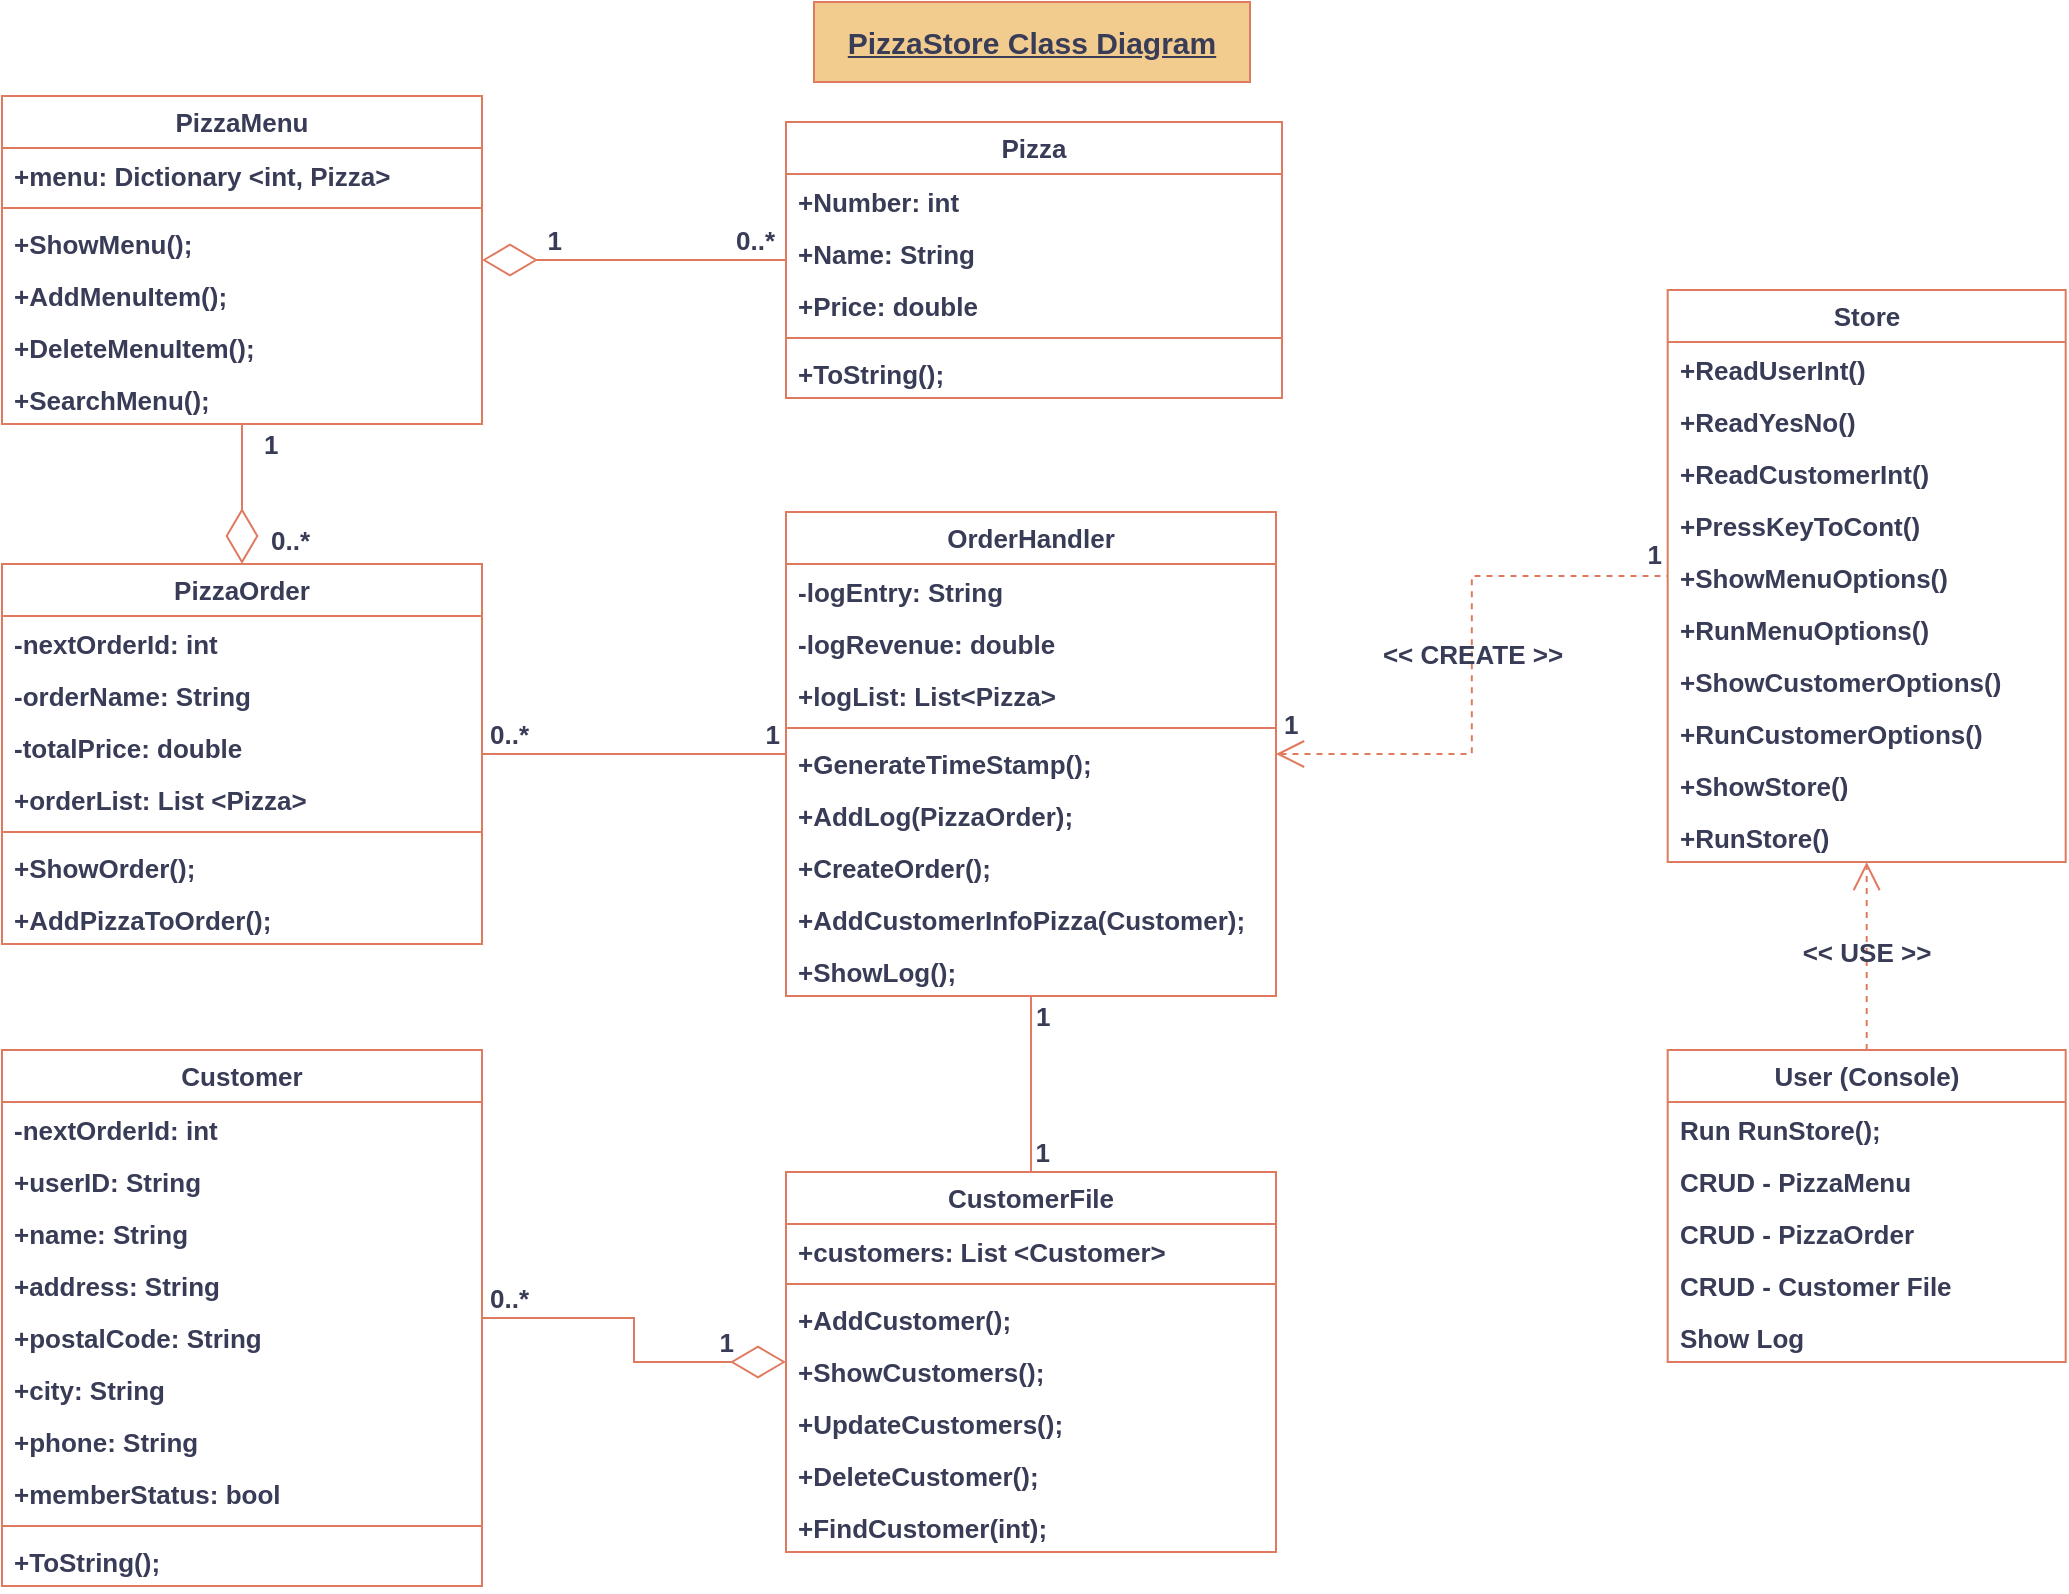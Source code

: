 <mxfile version="22.0.8" type="github">
  <diagram id="C5RBs43oDa-KdzZeNtuy" name="Page-1">
    <mxGraphModel dx="1037" dy="945" grid="1" gridSize="10" guides="1" tooltips="1" connect="1" arrows="1" fold="1" page="1" pageScale="1" pageWidth="1169" pageHeight="827" math="0" shadow="0">
      <root>
        <mxCell id="WIyWlLk6GJQsqaUBKTNV-0" />
        <mxCell id="WIyWlLk6GJQsqaUBKTNV-1" parent="WIyWlLk6GJQsqaUBKTNV-0" />
        <mxCell id="Lri-4pAWPh4FQ8ncXx80-12" value="Pizza" style="swimlane;fontStyle=1;childLayout=stackLayout;horizontal=1;startSize=26;fillColor=none;horizontalStack=0;resizeParent=1;resizeParentMax=0;resizeLast=0;collapsible=1;marginBottom=0;whiteSpace=wrap;html=1;fontSize=13;spacing=2;rounded=0;labelBackgroundColor=none;strokeColor=#E07A5F;fontColor=#393C56;" vertex="1" parent="WIyWlLk6GJQsqaUBKTNV-1">
          <mxGeometry x="462" y="75" width="248" height="138" as="geometry" />
        </mxCell>
        <mxCell id="Lri-4pAWPh4FQ8ncXx80-13" value="+Number: int" style="text;strokeColor=none;fillColor=none;align=left;verticalAlign=top;spacingLeft=4;spacingRight=4;overflow=hidden;rotatable=0;points=[[0,0.5],[1,0.5]];portConstraint=eastwest;whiteSpace=wrap;html=1;fontSize=13;spacing=2;rounded=0;labelBackgroundColor=none;fontColor=#393C56;fontStyle=1" vertex="1" parent="Lri-4pAWPh4FQ8ncXx80-12">
          <mxGeometry y="26" width="248" height="26" as="geometry" />
        </mxCell>
        <mxCell id="Lri-4pAWPh4FQ8ncXx80-14" value="+Name: String" style="text;strokeColor=none;fillColor=none;align=left;verticalAlign=top;spacingLeft=4;spacingRight=4;overflow=hidden;rotatable=0;points=[[0,0.5],[1,0.5]];portConstraint=eastwest;whiteSpace=wrap;html=1;fontSize=13;spacing=2;rounded=0;labelBackgroundColor=none;fontColor=#393C56;fontStyle=1" vertex="1" parent="Lri-4pAWPh4FQ8ncXx80-12">
          <mxGeometry y="52" width="248" height="26" as="geometry" />
        </mxCell>
        <mxCell id="Lri-4pAWPh4FQ8ncXx80-15" value="+Price: double" style="text;strokeColor=none;fillColor=none;align=left;verticalAlign=top;spacingLeft=4;spacingRight=4;overflow=hidden;rotatable=0;points=[[0,0.5],[1,0.5]];portConstraint=eastwest;whiteSpace=wrap;html=1;fontSize=13;spacing=2;rounded=0;labelBackgroundColor=none;fontColor=#393C56;fontStyle=1" vertex="1" parent="Lri-4pAWPh4FQ8ncXx80-12">
          <mxGeometry y="78" width="248" height="26" as="geometry" />
        </mxCell>
        <mxCell id="Lri-4pAWPh4FQ8ncXx80-107" value="" style="line;strokeWidth=1;fillColor=none;align=left;verticalAlign=middle;spacingTop=-1;spacingLeft=3;spacingRight=3;rotatable=0;labelPosition=right;points=[];portConstraint=eastwest;strokeColor=inherit;fontColor=#393C56;" vertex="1" parent="Lri-4pAWPh4FQ8ncXx80-12">
          <mxGeometry y="104" width="248" height="8" as="geometry" />
        </mxCell>
        <mxCell id="Lri-4pAWPh4FQ8ncXx80-108" value="+ToString();" style="text;strokeColor=none;fillColor=none;align=left;verticalAlign=top;spacingLeft=4;spacingRight=4;overflow=hidden;rotatable=0;points=[[0,0.5],[1,0.5]];portConstraint=eastwest;whiteSpace=wrap;html=1;fontSize=13;spacing=2;rounded=0;labelBackgroundColor=none;fontColor=#393C56;fontStyle=1" vertex="1" parent="Lri-4pAWPh4FQ8ncXx80-12">
          <mxGeometry y="112" width="248" height="26" as="geometry" />
        </mxCell>
        <mxCell id="Lri-4pAWPh4FQ8ncXx80-16" value="User (Console)" style="swimlane;fontStyle=1;childLayout=stackLayout;horizontal=1;startSize=26;fillColor=none;horizontalStack=0;resizeParent=1;resizeParentMax=0;resizeLast=0;collapsible=1;marginBottom=0;whiteSpace=wrap;html=1;fontSize=13;spacing=2;rounded=0;labelBackgroundColor=none;strokeColor=#E07A5F;fontColor=#393C56;" vertex="1" parent="WIyWlLk6GJQsqaUBKTNV-1">
          <mxGeometry x="902.84" y="539" width="199" height="156" as="geometry" />
        </mxCell>
        <mxCell id="Lri-4pAWPh4FQ8ncXx80-17" value="Run RunStore();" style="text;strokeColor=none;fillColor=none;align=left;verticalAlign=top;spacingLeft=4;spacingRight=4;overflow=hidden;rotatable=0;points=[[0,0.5],[1,0.5]];portConstraint=eastwest;whiteSpace=wrap;html=1;fontSize=13;spacing=2;rounded=0;labelBackgroundColor=none;fontColor=#393C56;fontStyle=1" vertex="1" parent="Lri-4pAWPh4FQ8ncXx80-16">
          <mxGeometry y="26" width="199" height="26" as="geometry" />
        </mxCell>
        <mxCell id="Lri-4pAWPh4FQ8ncXx80-18" value="CRUD - PizzaMenu" style="text;strokeColor=none;fillColor=none;align=left;verticalAlign=top;spacingLeft=4;spacingRight=4;overflow=hidden;rotatable=0;points=[[0,0.5],[1,0.5]];portConstraint=eastwest;whiteSpace=wrap;html=1;fontSize=13;spacing=2;rounded=0;labelBackgroundColor=none;fontColor=#393C56;fontStyle=1" vertex="1" parent="Lri-4pAWPh4FQ8ncXx80-16">
          <mxGeometry y="52" width="199" height="26" as="geometry" />
        </mxCell>
        <mxCell id="Lri-4pAWPh4FQ8ncXx80-110" value="CRUD - PizzaOrder" style="text;strokeColor=none;fillColor=none;align=left;verticalAlign=top;spacingLeft=4;spacingRight=4;overflow=hidden;rotatable=0;points=[[0,0.5],[1,0.5]];portConstraint=eastwest;whiteSpace=wrap;html=1;fontSize=13;spacing=2;rounded=0;labelBackgroundColor=none;fontColor=#393C56;fontStyle=1" vertex="1" parent="Lri-4pAWPh4FQ8ncXx80-16">
          <mxGeometry y="78" width="199" height="26" as="geometry" />
        </mxCell>
        <mxCell id="Lri-4pAWPh4FQ8ncXx80-19" value="CRUD - Customer File&amp;nbsp;" style="text;strokeColor=none;fillColor=none;align=left;verticalAlign=top;spacingLeft=4;spacingRight=4;overflow=hidden;rotatable=0;points=[[0,0.5],[1,0.5]];portConstraint=eastwest;whiteSpace=wrap;html=1;fontSize=13;spacing=2;rounded=0;labelBackgroundColor=none;fontColor=#393C56;fontStyle=1" vertex="1" parent="Lri-4pAWPh4FQ8ncXx80-16">
          <mxGeometry y="104" width="199" height="26" as="geometry" />
        </mxCell>
        <mxCell id="Lri-4pAWPh4FQ8ncXx80-20" value="Show Log" style="text;strokeColor=none;fillColor=none;align=left;verticalAlign=top;spacingLeft=4;spacingRight=4;overflow=hidden;rotatable=0;points=[[0,0.5],[1,0.5]];portConstraint=eastwest;whiteSpace=wrap;html=1;fontSize=13;spacing=2;rounded=0;labelBackgroundColor=none;fontColor=#393C56;fontStyle=1" vertex="1" parent="Lri-4pAWPh4FQ8ncXx80-16">
          <mxGeometry y="130" width="199" height="26" as="geometry" />
        </mxCell>
        <mxCell id="Lri-4pAWPh4FQ8ncXx80-30" value="PizzaOrder" style="swimlane;fontStyle=1;childLayout=stackLayout;horizontal=1;startSize=26;fillColor=none;horizontalStack=0;resizeParent=1;resizeParentMax=0;resizeLast=0;collapsible=1;marginBottom=0;whiteSpace=wrap;html=1;fontSize=13;spacing=2;rounded=0;labelBackgroundColor=none;strokeColor=#E07A5F;fontColor=#393C56;" vertex="1" parent="WIyWlLk6GJQsqaUBKTNV-1">
          <mxGeometry x="70" y="296" width="240" height="190" as="geometry" />
        </mxCell>
        <mxCell id="Lri-4pAWPh4FQ8ncXx80-32" value="-nextOrderId: int" style="text;strokeColor=none;fillColor=none;align=left;verticalAlign=top;spacingLeft=4;spacingRight=4;overflow=hidden;rotatable=0;points=[[0,0.5],[1,0.5]];portConstraint=eastwest;whiteSpace=wrap;html=1;fontSize=13;spacing=2;rounded=0;labelBackgroundColor=none;fontColor=#393C56;fontStyle=1" vertex="1" parent="Lri-4pAWPh4FQ8ncXx80-30">
          <mxGeometry y="26" width="240" height="26" as="geometry" />
        </mxCell>
        <mxCell id="Lri-4pAWPh4FQ8ncXx80-33" value="-orderName: String" style="text;strokeColor=none;fillColor=none;align=left;verticalAlign=top;spacingLeft=4;spacingRight=4;overflow=hidden;rotatable=0;points=[[0,0.5],[1,0.5]];portConstraint=eastwest;whiteSpace=wrap;html=1;fontSize=13;spacing=2;rounded=0;labelBackgroundColor=none;fontColor=#393C56;fontStyle=1" vertex="1" parent="Lri-4pAWPh4FQ8ncXx80-30">
          <mxGeometry y="52" width="240" height="26" as="geometry" />
        </mxCell>
        <mxCell id="Lri-4pAWPh4FQ8ncXx80-34" value="-totalPrice: double" style="text;strokeColor=none;fillColor=none;align=left;verticalAlign=top;spacingLeft=4;spacingRight=4;overflow=hidden;rotatable=0;points=[[0,0.5],[1,0.5]];portConstraint=eastwest;whiteSpace=wrap;html=1;fontSize=13;spacing=2;rounded=0;labelBackgroundColor=none;fontColor=#393C56;fontStyle=1" vertex="1" parent="Lri-4pAWPh4FQ8ncXx80-30">
          <mxGeometry y="78" width="240" height="26" as="geometry" />
        </mxCell>
        <mxCell id="Lri-4pAWPh4FQ8ncXx80-31" value="+orderList: List &amp;lt;Pizza&amp;gt;" style="text;strokeColor=none;fillColor=none;align=left;verticalAlign=top;spacingLeft=4;spacingRight=4;overflow=hidden;rotatable=0;points=[[0,0.5],[1,0.5]];portConstraint=eastwest;whiteSpace=wrap;html=1;fontSize=13;spacing=2;rounded=0;labelBackgroundColor=none;fontColor=#393C56;fontStyle=1" vertex="1" parent="Lri-4pAWPh4FQ8ncXx80-30">
          <mxGeometry y="104" width="240" height="26" as="geometry" />
        </mxCell>
        <mxCell id="Lri-4pAWPh4FQ8ncXx80-101" value="" style="line;strokeWidth=1;fillColor=none;align=left;verticalAlign=middle;spacingTop=-1;spacingLeft=3;spacingRight=3;rotatable=0;labelPosition=right;points=[];portConstraint=eastwest;strokeColor=#E07A5F;labelBackgroundColor=none;fontColor=#393C56;fontSize=13;fontStyle=1" vertex="1" parent="Lri-4pAWPh4FQ8ncXx80-30">
          <mxGeometry y="130" width="240" height="8" as="geometry" />
        </mxCell>
        <mxCell id="Lri-4pAWPh4FQ8ncXx80-35" value="+ShowOrder();" style="text;strokeColor=none;fillColor=none;align=left;verticalAlign=top;spacingLeft=4;spacingRight=4;overflow=hidden;rotatable=0;points=[[0,0.5],[1,0.5]];portConstraint=eastwest;whiteSpace=wrap;html=1;fontSize=13;spacing=2;rounded=0;labelBackgroundColor=none;fontColor=#393C56;fontStyle=1" vertex="1" parent="Lri-4pAWPh4FQ8ncXx80-30">
          <mxGeometry y="138" width="240" height="26" as="geometry" />
        </mxCell>
        <mxCell id="Lri-4pAWPh4FQ8ncXx80-36" value="+AddPizzaToOrder();" style="text;strokeColor=none;fillColor=none;align=left;verticalAlign=top;spacingLeft=4;spacingRight=4;overflow=hidden;rotatable=0;points=[[0,0.5],[1,0.5]];portConstraint=eastwest;whiteSpace=wrap;html=1;fontSize=13;spacing=2;rounded=0;labelBackgroundColor=none;fontColor=#393C56;fontStyle=1" vertex="1" parent="Lri-4pAWPh4FQ8ncXx80-30">
          <mxGeometry y="164" width="240" height="26" as="geometry" />
        </mxCell>
        <mxCell id="Lri-4pAWPh4FQ8ncXx80-37" value="Store" style="swimlane;fontStyle=1;childLayout=stackLayout;horizontal=1;startSize=26;fillColor=none;horizontalStack=0;resizeParent=1;resizeParentMax=0;resizeLast=0;collapsible=1;marginBottom=0;whiteSpace=wrap;html=1;fontSize=13;spacing=2;rounded=0;labelBackgroundColor=none;strokeColor=#E07A5F;fontColor=#393C56;" vertex="1" parent="WIyWlLk6GJQsqaUBKTNV-1">
          <mxGeometry x="902.84" y="159" width="199" height="286" as="geometry" />
        </mxCell>
        <mxCell id="Lri-4pAWPh4FQ8ncXx80-38" value="+ReadUserInt()" style="text;strokeColor=none;fillColor=none;align=left;verticalAlign=top;spacingLeft=4;spacingRight=4;overflow=hidden;rotatable=0;points=[[0,0.5],[1,0.5]];portConstraint=eastwest;whiteSpace=wrap;html=1;fontSize=13;spacing=2;rounded=0;labelBackgroundColor=none;fontColor=#393C56;fontStyle=1" vertex="1" parent="Lri-4pAWPh4FQ8ncXx80-37">
          <mxGeometry y="26" width="199" height="26" as="geometry" />
        </mxCell>
        <mxCell id="Lri-4pAWPh4FQ8ncXx80-39" value="+ReadYesNo()" style="text;strokeColor=none;fillColor=none;align=left;verticalAlign=top;spacingLeft=4;spacingRight=4;overflow=hidden;rotatable=0;points=[[0,0.5],[1,0.5]];portConstraint=eastwest;whiteSpace=wrap;html=1;fontSize=13;spacing=2;rounded=0;labelBackgroundColor=none;fontColor=#393C56;fontStyle=1" vertex="1" parent="Lri-4pAWPh4FQ8ncXx80-37">
          <mxGeometry y="52" width="199" height="26" as="geometry" />
        </mxCell>
        <mxCell id="Lri-4pAWPh4FQ8ncXx80-40" value="+ReadCustomerInt()" style="text;strokeColor=none;fillColor=none;align=left;verticalAlign=top;spacingLeft=4;spacingRight=4;overflow=hidden;rotatable=0;points=[[0,0.5],[1,0.5]];portConstraint=eastwest;whiteSpace=wrap;html=1;fontSize=13;spacing=2;rounded=0;labelBackgroundColor=none;fontColor=#393C56;fontStyle=1" vertex="1" parent="Lri-4pAWPh4FQ8ncXx80-37">
          <mxGeometry y="78" width="199" height="26" as="geometry" />
        </mxCell>
        <mxCell id="Lri-4pAWPh4FQ8ncXx80-41" value="+PressKeyToCont()" style="text;strokeColor=none;fillColor=none;align=left;verticalAlign=top;spacingLeft=4;spacingRight=4;overflow=hidden;rotatable=0;points=[[0,0.5],[1,0.5]];portConstraint=eastwest;whiteSpace=wrap;html=1;fontSize=13;spacing=2;rounded=0;labelBackgroundColor=none;fontColor=#393C56;fontStyle=1" vertex="1" parent="Lri-4pAWPh4FQ8ncXx80-37">
          <mxGeometry y="104" width="199" height="26" as="geometry" />
        </mxCell>
        <mxCell id="Lri-4pAWPh4FQ8ncXx80-42" value="+ShowMenuOptions()" style="text;strokeColor=none;fillColor=none;align=left;verticalAlign=top;spacingLeft=4;spacingRight=4;overflow=hidden;rotatable=0;points=[[0,0.5],[1,0.5]];portConstraint=eastwest;whiteSpace=wrap;html=1;fontSize=13;spacing=2;rounded=0;labelBackgroundColor=none;fontColor=#393C56;fontStyle=1" vertex="1" parent="Lri-4pAWPh4FQ8ncXx80-37">
          <mxGeometry y="130" width="199" height="26" as="geometry" />
        </mxCell>
        <mxCell id="Lri-4pAWPh4FQ8ncXx80-43" value="+RunMenuOptions()" style="text;strokeColor=none;fillColor=none;align=left;verticalAlign=top;spacingLeft=4;spacingRight=4;overflow=hidden;rotatable=0;points=[[0,0.5],[1,0.5]];portConstraint=eastwest;whiteSpace=wrap;html=1;fontSize=13;spacing=2;rounded=0;labelBackgroundColor=none;fontColor=#393C56;fontStyle=1" vertex="1" parent="Lri-4pAWPh4FQ8ncXx80-37">
          <mxGeometry y="156" width="199" height="26" as="geometry" />
        </mxCell>
        <mxCell id="Lri-4pAWPh4FQ8ncXx80-44" value="+ShowCustomerOptions()" style="text;strokeColor=none;fillColor=none;align=left;verticalAlign=top;spacingLeft=4;spacingRight=4;overflow=hidden;rotatable=0;points=[[0,0.5],[1,0.5]];portConstraint=eastwest;whiteSpace=wrap;html=1;fontSize=13;spacing=2;rounded=0;labelBackgroundColor=none;fontColor=#393C56;fontStyle=1" vertex="1" parent="Lri-4pAWPh4FQ8ncXx80-37">
          <mxGeometry y="182" width="199" height="26" as="geometry" />
        </mxCell>
        <mxCell id="Lri-4pAWPh4FQ8ncXx80-45" value="+RunCustomerOptions()" style="text;strokeColor=none;fillColor=none;align=left;verticalAlign=top;spacingLeft=4;spacingRight=4;overflow=hidden;rotatable=0;points=[[0,0.5],[1,0.5]];portConstraint=eastwest;whiteSpace=wrap;html=1;fontSize=13;spacing=2;rounded=0;labelBackgroundColor=none;fontColor=#393C56;fontStyle=1" vertex="1" parent="Lri-4pAWPh4FQ8ncXx80-37">
          <mxGeometry y="208" width="199" height="26" as="geometry" />
        </mxCell>
        <mxCell id="Lri-4pAWPh4FQ8ncXx80-46" value="+ShowStore()" style="text;strokeColor=none;fillColor=none;align=left;verticalAlign=top;spacingLeft=4;spacingRight=4;overflow=hidden;rotatable=0;points=[[0,0.5],[1,0.5]];portConstraint=eastwest;whiteSpace=wrap;html=1;fontSize=13;spacing=2;rounded=0;labelBackgroundColor=none;fontColor=#393C56;fontStyle=1" vertex="1" parent="Lri-4pAWPh4FQ8ncXx80-37">
          <mxGeometry y="234" width="199" height="26" as="geometry" />
        </mxCell>
        <mxCell id="Lri-4pAWPh4FQ8ncXx80-47" value="+RunStore()" style="text;strokeColor=none;fillColor=none;align=left;verticalAlign=top;spacingLeft=4;spacingRight=4;overflow=hidden;rotatable=0;points=[[0,0.5],[1,0.5]];portConstraint=eastwest;whiteSpace=wrap;html=1;fontSize=13;spacing=2;rounded=0;labelBackgroundColor=none;fontColor=#393C56;fontStyle=1" vertex="1" parent="Lri-4pAWPh4FQ8ncXx80-37">
          <mxGeometry y="260" width="199" height="26" as="geometry" />
        </mxCell>
        <mxCell id="Lri-4pAWPh4FQ8ncXx80-48" value="Customer" style="swimlane;fontStyle=1;childLayout=stackLayout;horizontal=1;startSize=26;fillColor=none;horizontalStack=0;resizeParent=1;resizeParentMax=0;resizeLast=0;collapsible=1;marginBottom=0;whiteSpace=wrap;html=1;fontSize=13;spacing=2;rounded=0;labelBackgroundColor=none;strokeColor=#E07A5F;fontColor=#393C56;" vertex="1" parent="WIyWlLk6GJQsqaUBKTNV-1">
          <mxGeometry x="70" y="539" width="240" height="268" as="geometry" />
        </mxCell>
        <mxCell id="Lri-4pAWPh4FQ8ncXx80-49" value="-nextOrderId: int" style="text;strokeColor=none;fillColor=none;align=left;verticalAlign=top;spacingLeft=4;spacingRight=4;overflow=hidden;rotatable=0;points=[[0,0.5],[1,0.5]];portConstraint=eastwest;whiteSpace=wrap;html=1;fontSize=13;spacing=2;rounded=0;labelBackgroundColor=none;fontColor=#393C56;fontStyle=1" vertex="1" parent="Lri-4pAWPh4FQ8ncXx80-48">
          <mxGeometry y="26" width="240" height="26" as="geometry" />
        </mxCell>
        <mxCell id="Lri-4pAWPh4FQ8ncXx80-109" value="+userID: String" style="text;strokeColor=none;fillColor=none;align=left;verticalAlign=top;spacingLeft=4;spacingRight=4;overflow=hidden;rotatable=0;points=[[0,0.5],[1,0.5]];portConstraint=eastwest;whiteSpace=wrap;html=1;fontSize=13;spacing=2;rounded=0;labelBackgroundColor=none;fontColor=#393C56;fontStyle=1" vertex="1" parent="Lri-4pAWPh4FQ8ncXx80-48">
          <mxGeometry y="52" width="240" height="26" as="geometry" />
        </mxCell>
        <mxCell id="Lri-4pAWPh4FQ8ncXx80-50" value="+name: String" style="text;strokeColor=none;fillColor=none;align=left;verticalAlign=top;spacingLeft=4;spacingRight=4;overflow=hidden;rotatable=0;points=[[0,0.5],[1,0.5]];portConstraint=eastwest;whiteSpace=wrap;html=1;fontSize=13;spacing=2;rounded=0;labelBackgroundColor=none;fontColor=#393C56;fontStyle=1" vertex="1" parent="Lri-4pAWPh4FQ8ncXx80-48">
          <mxGeometry y="78" width="240" height="26" as="geometry" />
        </mxCell>
        <mxCell id="Lri-4pAWPh4FQ8ncXx80-51" value="+address: String" style="text;strokeColor=none;fillColor=none;align=left;verticalAlign=top;spacingLeft=4;spacingRight=4;overflow=hidden;rotatable=0;points=[[0,0.5],[1,0.5]];portConstraint=eastwest;whiteSpace=wrap;html=1;fontSize=13;spacing=2;rounded=0;labelBackgroundColor=none;fontColor=#393C56;fontStyle=1" vertex="1" parent="Lri-4pAWPh4FQ8ncXx80-48">
          <mxGeometry y="104" width="240" height="26" as="geometry" />
        </mxCell>
        <mxCell id="Lri-4pAWPh4FQ8ncXx80-52" value="+postalCode: String" style="text;strokeColor=none;fillColor=none;align=left;verticalAlign=top;spacingLeft=4;spacingRight=4;overflow=hidden;rotatable=0;points=[[0,0.5],[1,0.5]];portConstraint=eastwest;whiteSpace=wrap;html=1;fontSize=13;spacing=2;rounded=0;labelBackgroundColor=none;fontColor=#393C56;fontStyle=1" vertex="1" parent="Lri-4pAWPh4FQ8ncXx80-48">
          <mxGeometry y="130" width="240" height="26" as="geometry" />
        </mxCell>
        <mxCell id="Lri-4pAWPh4FQ8ncXx80-53" value="+city: String" style="text;strokeColor=none;fillColor=none;align=left;verticalAlign=top;spacingLeft=4;spacingRight=4;overflow=hidden;rotatable=0;points=[[0,0.5],[1,0.5]];portConstraint=eastwest;whiteSpace=wrap;html=1;fontSize=13;spacing=2;rounded=0;labelBackgroundColor=none;fontColor=#393C56;fontStyle=1" vertex="1" parent="Lri-4pAWPh4FQ8ncXx80-48">
          <mxGeometry y="156" width="240" height="26" as="geometry" />
        </mxCell>
        <mxCell id="Lri-4pAWPh4FQ8ncXx80-54" value="+phone: String" style="text;strokeColor=none;fillColor=none;align=left;verticalAlign=top;spacingLeft=4;spacingRight=4;overflow=hidden;rotatable=0;points=[[0,0.5],[1,0.5]];portConstraint=eastwest;whiteSpace=wrap;html=1;fontSize=13;spacing=2;rounded=0;labelBackgroundColor=none;fontColor=#393C56;fontStyle=1" vertex="1" parent="Lri-4pAWPh4FQ8ncXx80-48">
          <mxGeometry y="182" width="240" height="26" as="geometry" />
        </mxCell>
        <mxCell id="Lri-4pAWPh4FQ8ncXx80-55" value="+memberStatus: bool" style="text;strokeColor=none;fillColor=none;align=left;verticalAlign=top;spacingLeft=4;spacingRight=4;overflow=hidden;rotatable=0;points=[[0,0.5],[1,0.5]];portConstraint=eastwest;whiteSpace=wrap;html=1;fontSize=13;spacing=2;rounded=0;labelBackgroundColor=none;fontColor=#393C56;fontStyle=1" vertex="1" parent="Lri-4pAWPh4FQ8ncXx80-48">
          <mxGeometry y="208" width="240" height="26" as="geometry" />
        </mxCell>
        <mxCell id="Lri-4pAWPh4FQ8ncXx80-104" value="" style="line;strokeWidth=1;fillColor=none;align=left;verticalAlign=middle;spacingTop=-1;spacingLeft=3;spacingRight=3;rotatable=0;labelPosition=right;points=[];portConstraint=eastwest;strokeColor=#E07A5F;labelBackgroundColor=none;fontColor=#393C56;fontSize=13;fontStyle=1" vertex="1" parent="Lri-4pAWPh4FQ8ncXx80-48">
          <mxGeometry y="234" width="240" height="8" as="geometry" />
        </mxCell>
        <mxCell id="Lri-4pAWPh4FQ8ncXx80-102" value="+ToString();" style="text;strokeColor=none;fillColor=none;align=left;verticalAlign=top;spacingLeft=4;spacingRight=4;overflow=hidden;rotatable=0;points=[[0,0.5],[1,0.5]];portConstraint=eastwest;whiteSpace=wrap;html=1;fontSize=13;spacing=2;rounded=0;labelBackgroundColor=none;fontColor=#393C56;fontStyle=1" vertex="1" parent="Lri-4pAWPh4FQ8ncXx80-48">
          <mxGeometry y="242" width="240" height="26" as="geometry" />
        </mxCell>
        <mxCell id="Lri-4pAWPh4FQ8ncXx80-56" value="PizzaMenu" style="swimlane;fontStyle=1;childLayout=stackLayout;horizontal=1;startSize=26;fillColor=none;horizontalStack=0;resizeParent=1;resizeParentMax=0;resizeLast=0;collapsible=1;marginBottom=0;whiteSpace=wrap;html=1;fontSize=13;spacing=2;rounded=0;labelBackgroundColor=none;strokeColor=#E07A5F;fontColor=#393C56;" vertex="1" parent="WIyWlLk6GJQsqaUBKTNV-1">
          <mxGeometry x="70" y="62" width="240" height="164" as="geometry" />
        </mxCell>
        <mxCell id="Lri-4pAWPh4FQ8ncXx80-57" value="+menu: Dictionary &amp;lt;int, Pizza&amp;gt;" style="text;strokeColor=none;fillColor=none;align=left;verticalAlign=top;spacingLeft=4;spacingRight=4;overflow=hidden;rotatable=0;points=[[0,0.5],[1,0.5]];portConstraint=eastwest;whiteSpace=wrap;html=1;fontSize=13;spacing=2;rounded=0;labelBackgroundColor=none;fontColor=#393C56;fontStyle=1" vertex="1" parent="Lri-4pAWPh4FQ8ncXx80-56">
          <mxGeometry y="26" width="240" height="26" as="geometry" />
        </mxCell>
        <mxCell id="Lri-4pAWPh4FQ8ncXx80-106" value="" style="line;strokeWidth=1;fillColor=none;align=left;verticalAlign=middle;spacingTop=-1;spacingLeft=3;spacingRight=3;rotatable=0;labelPosition=right;points=[];portConstraint=eastwest;strokeColor=#E07A5F;labelBackgroundColor=none;fontColor=#393C56;fontSize=13;fontStyle=1" vertex="1" parent="Lri-4pAWPh4FQ8ncXx80-56">
          <mxGeometry y="52" width="240" height="8" as="geometry" />
        </mxCell>
        <mxCell id="Lri-4pAWPh4FQ8ncXx80-59" value="+ShowMenu();" style="text;strokeColor=none;fillColor=none;align=left;verticalAlign=top;spacingLeft=4;spacingRight=4;overflow=hidden;rotatable=0;points=[[0,0.5],[1,0.5]];portConstraint=eastwest;whiteSpace=wrap;html=1;fontSize=13;spacing=2;rounded=0;labelBackgroundColor=none;fontColor=#393C56;fontStyle=1" vertex="1" parent="Lri-4pAWPh4FQ8ncXx80-56">
          <mxGeometry y="60" width="240" height="26" as="geometry" />
        </mxCell>
        <mxCell id="Lri-4pAWPh4FQ8ncXx80-58" value="+AddMenuItem();" style="text;strokeColor=none;fillColor=none;align=left;verticalAlign=top;spacingLeft=4;spacingRight=4;overflow=hidden;rotatable=0;points=[[0,0.5],[1,0.5]];portConstraint=eastwest;whiteSpace=wrap;html=1;fontSize=13;spacing=2;rounded=0;labelBackgroundColor=none;fontColor=#393C56;fontStyle=1" vertex="1" parent="Lri-4pAWPh4FQ8ncXx80-56">
          <mxGeometry y="86" width="240" height="26" as="geometry" />
        </mxCell>
        <mxCell id="Lri-4pAWPh4FQ8ncXx80-60" value="+DeleteMenuItem();" style="text;strokeColor=none;fillColor=none;align=left;verticalAlign=top;spacingLeft=4;spacingRight=4;overflow=hidden;rotatable=0;points=[[0,0.5],[1,0.5]];portConstraint=eastwest;whiteSpace=wrap;html=1;fontSize=13;spacing=2;rounded=0;labelBackgroundColor=none;fontColor=#393C56;fontStyle=1" vertex="1" parent="Lri-4pAWPh4FQ8ncXx80-56">
          <mxGeometry y="112" width="240" height="26" as="geometry" />
        </mxCell>
        <mxCell id="Lri-4pAWPh4FQ8ncXx80-61" value="+SearchMenu();" style="text;strokeColor=none;fillColor=none;align=left;verticalAlign=top;spacingLeft=4;spacingRight=4;overflow=hidden;rotatable=0;points=[[0,0.5],[1,0.5]];portConstraint=eastwest;whiteSpace=wrap;html=1;fontSize=13;spacing=2;rounded=0;labelBackgroundColor=none;fontColor=#393C56;fontStyle=1" vertex="1" parent="Lri-4pAWPh4FQ8ncXx80-56">
          <mxGeometry y="138" width="240" height="26" as="geometry" />
        </mxCell>
        <mxCell id="Lri-4pAWPh4FQ8ncXx80-62" value="CustomerFile" style="swimlane;fontStyle=1;childLayout=stackLayout;horizontal=1;startSize=26;fillColor=none;horizontalStack=0;resizeParent=1;resizeParentMax=0;resizeLast=0;collapsible=1;marginBottom=0;whiteSpace=wrap;html=1;fontSize=13;spacing=2;rounded=0;labelBackgroundColor=none;strokeColor=#E07A5F;fontColor=#393C56;" vertex="1" parent="WIyWlLk6GJQsqaUBKTNV-1">
          <mxGeometry x="462" y="600" width="245" height="190" as="geometry" />
        </mxCell>
        <mxCell id="Lri-4pAWPh4FQ8ncXx80-63" value="+customers: List &amp;lt;Customer&amp;gt;" style="text;strokeColor=none;fillColor=none;align=left;verticalAlign=top;spacingLeft=4;spacingRight=4;overflow=hidden;rotatable=0;points=[[0,0.5],[1,0.5]];portConstraint=eastwest;whiteSpace=wrap;html=1;fontSize=13;spacing=2;rounded=0;labelBackgroundColor=none;fontColor=#393C56;fontStyle=1" vertex="1" parent="Lri-4pAWPh4FQ8ncXx80-62">
          <mxGeometry y="26" width="245" height="26" as="geometry" />
        </mxCell>
        <mxCell id="Lri-4pAWPh4FQ8ncXx80-105" value="" style="line;strokeWidth=1;fillColor=none;align=left;verticalAlign=middle;spacingTop=-1;spacingLeft=3;spacingRight=3;rotatable=0;labelPosition=right;points=[];portConstraint=eastwest;strokeColor=#E07A5F;labelBackgroundColor=none;fontColor=#393C56;fontSize=13;fontStyle=1" vertex="1" parent="Lri-4pAWPh4FQ8ncXx80-62">
          <mxGeometry y="52" width="245" height="8" as="geometry" />
        </mxCell>
        <mxCell id="Lri-4pAWPh4FQ8ncXx80-64" value="+AddCustomer();" style="text;strokeColor=none;fillColor=none;align=left;verticalAlign=top;spacingLeft=4;spacingRight=4;overflow=hidden;rotatable=0;points=[[0,0.5],[1,0.5]];portConstraint=eastwest;whiteSpace=wrap;html=1;fontSize=13;spacing=2;rounded=0;labelBackgroundColor=none;fontColor=#393C56;fontStyle=1" vertex="1" parent="Lri-4pAWPh4FQ8ncXx80-62">
          <mxGeometry y="60" width="245" height="26" as="geometry" />
        </mxCell>
        <mxCell id="Lri-4pAWPh4FQ8ncXx80-65" value="+ShowCustomers();" style="text;strokeColor=none;fillColor=none;align=left;verticalAlign=top;spacingLeft=4;spacingRight=4;overflow=hidden;rotatable=0;points=[[0,0.5],[1,0.5]];portConstraint=eastwest;whiteSpace=wrap;html=1;fontSize=13;spacing=2;rounded=0;labelBackgroundColor=none;fontColor=#393C56;fontStyle=1" vertex="1" parent="Lri-4pAWPh4FQ8ncXx80-62">
          <mxGeometry y="86" width="245" height="26" as="geometry" />
        </mxCell>
        <mxCell id="Lri-4pAWPh4FQ8ncXx80-66" value="+UpdateCustomers();" style="text;strokeColor=none;fillColor=none;align=left;verticalAlign=top;spacingLeft=4;spacingRight=4;overflow=hidden;rotatable=0;points=[[0,0.5],[1,0.5]];portConstraint=eastwest;whiteSpace=wrap;html=1;fontSize=13;spacing=2;rounded=0;labelBackgroundColor=none;fontColor=#393C56;fontStyle=1" vertex="1" parent="Lri-4pAWPh4FQ8ncXx80-62">
          <mxGeometry y="112" width="245" height="26" as="geometry" />
        </mxCell>
        <mxCell id="Lri-4pAWPh4FQ8ncXx80-67" value="+DeleteCustomer();" style="text;strokeColor=none;fillColor=none;align=left;verticalAlign=top;spacingLeft=4;spacingRight=4;overflow=hidden;rotatable=0;points=[[0,0.5],[1,0.5]];portConstraint=eastwest;whiteSpace=wrap;html=1;fontSize=13;spacing=2;rounded=0;labelBackgroundColor=none;fontColor=#393C56;fontStyle=1" vertex="1" parent="Lri-4pAWPh4FQ8ncXx80-62">
          <mxGeometry y="138" width="245" height="26" as="geometry" />
        </mxCell>
        <mxCell id="Lri-4pAWPh4FQ8ncXx80-68" value="+FindCustomer(int);" style="text;strokeColor=none;fillColor=none;align=left;verticalAlign=top;spacingLeft=4;spacingRight=4;overflow=hidden;rotatable=0;points=[[0,0.5],[1,0.5]];portConstraint=eastwest;whiteSpace=wrap;html=1;fontSize=13;spacing=2;rounded=0;labelBackgroundColor=none;fontColor=#393C56;fontStyle=1" vertex="1" parent="Lri-4pAWPh4FQ8ncXx80-62">
          <mxGeometry y="164" width="245" height="26" as="geometry" />
        </mxCell>
        <mxCell id="Lri-4pAWPh4FQ8ncXx80-69" value="" style="endArrow=diamondThin;html=1;edgeStyle=orthogonalEdgeStyle;rounded=0;endFill=0;startSize=6;endSize=25;fontSize=13;labelBackgroundColor=none;strokeColor=#E07A5F;fontColor=default;fontStyle=1" edge="1" parent="WIyWlLk6GJQsqaUBKTNV-1" source="Lri-4pAWPh4FQ8ncXx80-48" target="Lri-4pAWPh4FQ8ncXx80-62">
          <mxGeometry relative="1" as="geometry">
            <mxPoint x="280" y="668.29" as="sourcePoint" />
            <mxPoint x="440" y="668.29" as="targetPoint" />
          </mxGeometry>
        </mxCell>
        <mxCell id="Lri-4pAWPh4FQ8ncXx80-70" value="0..*" style="edgeLabel;resizable=0;html=1;align=left;verticalAlign=bottom;fontSize=13;rounded=0;labelBackgroundColor=none;fontColor=#393C56;fontStyle=1" connectable="0" vertex="1" parent="Lri-4pAWPh4FQ8ncXx80-69">
          <mxGeometry x="-1" relative="1" as="geometry">
            <mxPoint x="2" as="offset" />
          </mxGeometry>
        </mxCell>
        <mxCell id="Lri-4pAWPh4FQ8ncXx80-71" value="1" style="edgeLabel;resizable=0;html=1;align=right;verticalAlign=bottom;fontSize=13;rounded=0;labelBackgroundColor=none;fontColor=#393C56;fontStyle=1" connectable="0" vertex="1" parent="Lri-4pAWPh4FQ8ncXx80-69">
          <mxGeometry x="1" relative="1" as="geometry">
            <mxPoint x="-26" as="offset" />
          </mxGeometry>
        </mxCell>
        <mxCell id="Lri-4pAWPh4FQ8ncXx80-72" value="" style="endArrow=diamondThin;html=1;edgeStyle=orthogonalEdgeStyle;rounded=0;endFill=0;startSize=6;endSize=25;fontSize=13;labelBackgroundColor=none;strokeColor=#E07A5F;fontColor=default;fontStyle=1" edge="1" parent="WIyWlLk6GJQsqaUBKTNV-1" source="Lri-4pAWPh4FQ8ncXx80-12" target="Lri-4pAWPh4FQ8ncXx80-56">
          <mxGeometry relative="1" as="geometry">
            <mxPoint x="505" y="230" as="sourcePoint" />
            <mxPoint x="238" y="230" as="targetPoint" />
          </mxGeometry>
        </mxCell>
        <mxCell id="Lri-4pAWPh4FQ8ncXx80-73" value="0..*" style="edgeLabel;resizable=0;html=1;align=left;verticalAlign=bottom;fontSize=13;rounded=0;labelBackgroundColor=none;fontColor=#393C56;fontStyle=1" connectable="0" vertex="1" parent="Lri-4pAWPh4FQ8ncXx80-72">
          <mxGeometry x="-1" relative="1" as="geometry">
            <mxPoint x="-27" as="offset" />
          </mxGeometry>
        </mxCell>
        <mxCell id="Lri-4pAWPh4FQ8ncXx80-74" value="1" style="edgeLabel;resizable=0;html=1;align=right;verticalAlign=bottom;fontSize=13;rounded=0;labelBackgroundColor=none;fontColor=#393C56;fontStyle=1" connectable="0" vertex="1" parent="Lri-4pAWPh4FQ8ncXx80-72">
          <mxGeometry x="1" relative="1" as="geometry">
            <mxPoint x="40" as="offset" />
          </mxGeometry>
        </mxCell>
        <mxCell id="Lri-4pAWPh4FQ8ncXx80-75" value="" style="endArrow=diamondThin;html=1;edgeStyle=orthogonalEdgeStyle;rounded=0;fontSize=13;startArrow=none;startFill=0;startSize=25;endFill=0;endSize=25;labelBackgroundColor=none;strokeColor=#E07A5F;fontColor=default;fontStyle=1" edge="1" parent="WIyWlLk6GJQsqaUBKTNV-1" source="Lri-4pAWPh4FQ8ncXx80-56" target="Lri-4pAWPh4FQ8ncXx80-30">
          <mxGeometry relative="1" as="geometry">
            <mxPoint x="460" y="430" as="sourcePoint" />
            <mxPoint x="620" y="430" as="targetPoint" />
          </mxGeometry>
        </mxCell>
        <mxCell id="Lri-4pAWPh4FQ8ncXx80-76" value="1" style="edgeLabel;resizable=0;html=1;align=left;verticalAlign=bottom;fontSize=13;rounded=0;labelBackgroundColor=none;fontColor=#393C56;fontStyle=1" connectable="0" vertex="1" parent="Lri-4pAWPh4FQ8ncXx80-75">
          <mxGeometry x="-1" relative="1" as="geometry">
            <mxPoint x="9" y="20" as="offset" />
          </mxGeometry>
        </mxCell>
        <mxCell id="Lri-4pAWPh4FQ8ncXx80-77" value="0..*" style="edgeLabel;resizable=0;html=1;align=right;verticalAlign=bottom;fontSize=13;rounded=0;labelBackgroundColor=none;fontColor=#393C56;fontStyle=1" connectable="0" vertex="1" parent="Lri-4pAWPh4FQ8ncXx80-75">
          <mxGeometry x="1" relative="1" as="geometry">
            <mxPoint x="34" y="-2" as="offset" />
          </mxGeometry>
        </mxCell>
        <mxCell id="Lri-4pAWPh4FQ8ncXx80-78" value="" style="endArrow=open;endSize=12;dashed=1;html=1;rounded=0;fontSize=13;labelBackgroundColor=none;strokeColor=#E07A5F;fontColor=default;fontStyle=1" edge="1" parent="WIyWlLk6GJQsqaUBKTNV-1" source="Lri-4pAWPh4FQ8ncXx80-16" target="Lri-4pAWPh4FQ8ncXx80-37">
          <mxGeometry x="-0.006" width="160" relative="1" as="geometry">
            <mxPoint x="771.84" y="500" as="sourcePoint" />
            <mxPoint x="931.84" y="500" as="targetPoint" />
            <mxPoint as="offset" />
          </mxGeometry>
        </mxCell>
        <mxCell id="Lri-4pAWPh4FQ8ncXx80-79" value="" style="endArrow=none;html=1;edgeStyle=orthogonalEdgeStyle;rounded=0;labelBackgroundColor=none;strokeColor=#E07A5F;fontColor=default;fontStyle=1;fontSize=13;" edge="1" parent="WIyWlLk6GJQsqaUBKTNV-1" source="Lri-4pAWPh4FQ8ncXx80-30" target="Lri-4pAWPh4FQ8ncXx80-90">
          <mxGeometry relative="1" as="geometry">
            <mxPoint x="290" y="413.64" as="sourcePoint" />
            <mxPoint x="480" y="414" as="targetPoint" />
          </mxGeometry>
        </mxCell>
        <mxCell id="Lri-4pAWPh4FQ8ncXx80-80" value="0..*" style="edgeLabel;resizable=0;html=1;align=left;verticalAlign=bottom;fontSize=13;rounded=0;labelBackgroundColor=none;fontColor=#393C56;fontStyle=1" connectable="0" vertex="1" parent="Lri-4pAWPh4FQ8ncXx80-79">
          <mxGeometry x="-1" relative="1" as="geometry">
            <mxPoint x="2" as="offset" />
          </mxGeometry>
        </mxCell>
        <mxCell id="Lri-4pAWPh4FQ8ncXx80-81" value="1" style="edgeLabel;resizable=0;html=1;align=right;verticalAlign=bottom;fontSize=13;rounded=0;labelBackgroundColor=none;fontColor=#393C56;fontStyle=1" connectable="0" vertex="1" parent="Lri-4pAWPh4FQ8ncXx80-79">
          <mxGeometry x="1" relative="1" as="geometry">
            <mxPoint x="-3" as="offset" />
          </mxGeometry>
        </mxCell>
        <mxCell id="Lri-4pAWPh4FQ8ncXx80-82" value="" style="endArrow=none;html=1;edgeStyle=orthogonalEdgeStyle;rounded=0;fontSize=13;startArrow=open;startFill=0;endSize=9;startSize=12;dashed=1;labelBackgroundColor=none;strokeColor=#E07A5F;fontColor=default;fontStyle=1" edge="1" parent="WIyWlLk6GJQsqaUBKTNV-1" source="Lri-4pAWPh4FQ8ncXx80-90" target="Lri-4pAWPh4FQ8ncXx80-37">
          <mxGeometry relative="1" as="geometry">
            <mxPoint x="680" y="414" as="sourcePoint" />
            <mxPoint x="790" y="360" as="targetPoint" />
          </mxGeometry>
        </mxCell>
        <mxCell id="Lri-4pAWPh4FQ8ncXx80-83" value="1" style="edgeLabel;resizable=0;html=1;align=left;verticalAlign=bottom;fontSize=13;rounded=0;labelBackgroundColor=none;fontColor=#393C56;fontStyle=1" connectable="0" vertex="1" parent="Lri-4pAWPh4FQ8ncXx80-82">
          <mxGeometry x="-1" relative="1" as="geometry">
            <mxPoint x="2" y="-5" as="offset" />
          </mxGeometry>
        </mxCell>
        <mxCell id="Lri-4pAWPh4FQ8ncXx80-84" value="1" style="edgeLabel;resizable=0;html=1;align=right;verticalAlign=bottom;fontSize=13;rounded=0;labelBackgroundColor=none;fontColor=#393C56;fontStyle=1" connectable="0" vertex="1" parent="Lri-4pAWPh4FQ8ncXx80-82">
          <mxGeometry x="1" relative="1" as="geometry">
            <mxPoint x="-3" y="-1" as="offset" />
          </mxGeometry>
        </mxCell>
        <mxCell id="Lri-4pAWPh4FQ8ncXx80-85" value="&lt;span style=&quot;font-size: 13px;&quot;&gt;&lt;span style=&quot;font-size: 13px;&quot;&gt;&amp;lt;&amp;lt; CREATE &amp;gt;&amp;gt;&lt;/span&gt;&lt;/span&gt;" style="edgeLabel;html=1;align=center;verticalAlign=middle;resizable=0;points=[];rounded=0;labelBackgroundColor=none;fontColor=#393C56;fontStyle=1;fontSize=13;" vertex="1" connectable="0" parent="Lri-4pAWPh4FQ8ncXx80-82">
          <mxGeometry x="-0.027" relative="1" as="geometry">
            <mxPoint y="-10" as="offset" />
          </mxGeometry>
        </mxCell>
        <mxCell id="Lri-4pAWPh4FQ8ncXx80-86" value="" style="endArrow=none;html=1;edgeStyle=orthogonalEdgeStyle;rounded=0;fontSize=13;labelBackgroundColor=none;strokeColor=#E07A5F;fontColor=default;fontStyle=1" edge="1" parent="WIyWlLk6GJQsqaUBKTNV-1" source="Lri-4pAWPh4FQ8ncXx80-90" target="Lri-4pAWPh4FQ8ncXx80-62">
          <mxGeometry relative="1" as="geometry">
            <mxPoint x="580" y="531" as="sourcePoint" />
            <mxPoint x="585" y="604" as="targetPoint" />
          </mxGeometry>
        </mxCell>
        <mxCell id="Lri-4pAWPh4FQ8ncXx80-87" value="1" style="edgeLabel;resizable=0;html=1;align=left;verticalAlign=bottom;fontSize=13;rounded=0;labelBackgroundColor=none;fontColor=#393C56;fontStyle=1" connectable="0" vertex="1" parent="Lri-4pAWPh4FQ8ncXx80-86">
          <mxGeometry x="-1" relative="1" as="geometry">
            <mxPoint y="20" as="offset" />
          </mxGeometry>
        </mxCell>
        <mxCell id="Lri-4pAWPh4FQ8ncXx80-88" value="1" style="edgeLabel;resizable=0;html=1;align=right;verticalAlign=bottom;fontSize=13;rounded=0;labelBackgroundColor=none;fontColor=#393C56;fontStyle=1" connectable="0" vertex="1" parent="Lri-4pAWPh4FQ8ncXx80-86">
          <mxGeometry x="1" relative="1" as="geometry">
            <mxPoint x="10" as="offset" />
          </mxGeometry>
        </mxCell>
        <mxCell id="Lri-4pAWPh4FQ8ncXx80-89" value="&lt;span style=&quot;font-size: 13px;&quot;&gt;&lt;span style=&quot;font-size: 13px;&quot;&gt;&amp;lt;&amp;lt; USE &amp;gt;&amp;gt;&lt;/span&gt;&lt;/span&gt;" style="edgeLabel;html=1;align=center;verticalAlign=middle;resizable=0;points=[];rounded=0;labelBackgroundColor=none;fontColor=#393C56;fontStyle=1;fontSize=13;" vertex="1" connectable="0" parent="WIyWlLk6GJQsqaUBKTNV-1">
          <mxGeometry x="1007.843" y="492" as="geometry">
            <mxPoint x="-6" y="-2" as="offset" />
          </mxGeometry>
        </mxCell>
        <mxCell id="Lri-4pAWPh4FQ8ncXx80-90" value="OrderHandler" style="swimlane;fontStyle=1;childLayout=stackLayout;horizontal=1;startSize=26;fillColor=none;horizontalStack=0;resizeParent=1;resizeParentMax=0;resizeLast=0;collapsible=1;marginBottom=0;whiteSpace=wrap;html=1;fontSize=13;spacing=2;labelBackgroundColor=none;strokeColor=#E07A5F;fontColor=#393C56;" vertex="1" parent="WIyWlLk6GJQsqaUBKTNV-1">
          <mxGeometry x="462" y="270" width="245" height="242" as="geometry" />
        </mxCell>
        <mxCell id="Lri-4pAWPh4FQ8ncXx80-92" value="-logEntry: String" style="text;strokeColor=none;fillColor=none;align=left;verticalAlign=top;spacingLeft=4;spacingRight=4;overflow=hidden;rotatable=0;points=[[0,0.5],[1,0.5]];portConstraint=eastwest;whiteSpace=wrap;html=1;fontSize=13;spacing=2;labelBackgroundColor=none;fontColor=#393C56;fontStyle=1" vertex="1" parent="Lri-4pAWPh4FQ8ncXx80-90">
          <mxGeometry y="26" width="245" height="26" as="geometry" />
        </mxCell>
        <mxCell id="Lri-4pAWPh4FQ8ncXx80-93" value="-logRevenue: double" style="text;strokeColor=none;fillColor=none;align=left;verticalAlign=top;spacingLeft=4;spacingRight=4;overflow=hidden;rotatable=0;points=[[0,0.5],[1,0.5]];portConstraint=eastwest;whiteSpace=wrap;html=1;fontSize=13;spacing=2;labelBackgroundColor=none;fontColor=#393C56;fontStyle=1" vertex="1" parent="Lri-4pAWPh4FQ8ncXx80-90">
          <mxGeometry y="52" width="245" height="26" as="geometry" />
        </mxCell>
        <mxCell id="Lri-4pAWPh4FQ8ncXx80-91" value="+logList: List&amp;lt;Pizza&amp;gt;" style="text;strokeColor=none;fillColor=none;align=left;verticalAlign=top;spacingLeft=4;spacingRight=4;overflow=hidden;rotatable=0;points=[[0,0.5],[1,0.5]];portConstraint=eastwest;whiteSpace=wrap;html=1;fontSize=13;spacing=2;labelBackgroundColor=none;fontColor=#393C56;fontStyle=1" vertex="1" parent="Lri-4pAWPh4FQ8ncXx80-90">
          <mxGeometry y="78" width="245" height="26" as="geometry" />
        </mxCell>
        <mxCell id="Lri-4pAWPh4FQ8ncXx80-95" value="" style="line;strokeWidth=1;fillColor=none;align=left;verticalAlign=middle;spacingTop=-1;spacingLeft=3;spacingRight=3;rotatable=0;labelPosition=right;points=[];portConstraint=eastwest;strokeColor=#E07A5F;labelBackgroundColor=none;fontColor=#393C56;fontSize=13;fontStyle=1" vertex="1" parent="Lri-4pAWPh4FQ8ncXx80-90">
          <mxGeometry y="104" width="245" height="8" as="geometry" />
        </mxCell>
        <mxCell id="Lri-4pAWPh4FQ8ncXx80-96" value="+GenerateTimeStamp();" style="text;strokeColor=none;fillColor=none;align=left;verticalAlign=top;spacingLeft=4;spacingRight=4;overflow=hidden;rotatable=0;points=[[0,0.5],[1,0.5]];portConstraint=eastwest;whiteSpace=wrap;html=1;fontSize=13;spacing=2;labelBackgroundColor=none;fontColor=#393C56;fontStyle=1" vertex="1" parent="Lri-4pAWPh4FQ8ncXx80-90">
          <mxGeometry y="112" width="245" height="26" as="geometry" />
        </mxCell>
        <mxCell id="Lri-4pAWPh4FQ8ncXx80-99" value="+AddLog(PizzaOrder);" style="text;strokeColor=none;fillColor=none;align=left;verticalAlign=top;spacingLeft=4;spacingRight=4;overflow=hidden;rotatable=0;points=[[0,0.5],[1,0.5]];portConstraint=eastwest;whiteSpace=wrap;html=1;fontSize=13;spacing=2;labelBackgroundColor=none;fontColor=#393C56;fontStyle=1" vertex="1" parent="Lri-4pAWPh4FQ8ncXx80-90">
          <mxGeometry y="138" width="245" height="26" as="geometry" />
        </mxCell>
        <mxCell id="Lri-4pAWPh4FQ8ncXx80-97" value="+CreateOrder();" style="text;strokeColor=none;fillColor=none;align=left;verticalAlign=top;spacingLeft=4;spacingRight=4;overflow=hidden;rotatable=0;points=[[0,0.5],[1,0.5]];portConstraint=eastwest;whiteSpace=wrap;html=1;fontSize=13;spacing=2;labelBackgroundColor=none;fontColor=#393C56;fontStyle=1" vertex="1" parent="Lri-4pAWPh4FQ8ncXx80-90">
          <mxGeometry y="164" width="245" height="26" as="geometry" />
        </mxCell>
        <mxCell id="Lri-4pAWPh4FQ8ncXx80-100" value="+AddCustomerInfoPizza(Customer);" style="text;strokeColor=none;fillColor=none;align=left;verticalAlign=top;spacingLeft=4;spacingRight=4;overflow=hidden;rotatable=0;points=[[0,0.5],[1,0.5]];portConstraint=eastwest;whiteSpace=wrap;html=1;fontSize=13;spacing=2;labelBackgroundColor=none;fontColor=#393C56;fontStyle=1" vertex="1" parent="Lri-4pAWPh4FQ8ncXx80-90">
          <mxGeometry y="190" width="245" height="26" as="geometry" />
        </mxCell>
        <mxCell id="Lri-4pAWPh4FQ8ncXx80-98" value="+ShowLog();" style="text;strokeColor=none;fillColor=none;align=left;verticalAlign=top;spacingLeft=4;spacingRight=4;overflow=hidden;rotatable=0;points=[[0,0.5],[1,0.5]];portConstraint=eastwest;whiteSpace=wrap;html=1;fontSize=13;spacing=2;labelBackgroundColor=none;fontColor=#393C56;fontStyle=1" vertex="1" parent="Lri-4pAWPh4FQ8ncXx80-90">
          <mxGeometry y="216" width="245" height="26" as="geometry" />
        </mxCell>
        <mxCell id="Lri-4pAWPh4FQ8ncXx80-111" value="Text" style="text;strokeColor=none;align=center;fillColor=none;html=1;verticalAlign=middle;whiteSpace=wrap;rounded=0;fontColor=#393C56;" vertex="1" parent="WIyWlLk6GJQsqaUBKTNV-1">
          <mxGeometry x="555" y="20" width="60" height="30" as="geometry" />
        </mxCell>
        <mxCell id="Lri-4pAWPh4FQ8ncXx80-112" value="&lt;font style=&quot;font-size: 15px;&quot;&gt;PizzaStore Class Diagram&lt;/font&gt;" style="whiteSpace=wrap;html=1;strokeColor=#E07A5F;fontColor=#393C56;fillColor=#F2CC8F;fontSize=15;fontStyle=5" vertex="1" parent="WIyWlLk6GJQsqaUBKTNV-1">
          <mxGeometry x="476" y="15" width="218" height="40" as="geometry" />
        </mxCell>
      </root>
    </mxGraphModel>
  </diagram>
</mxfile>

